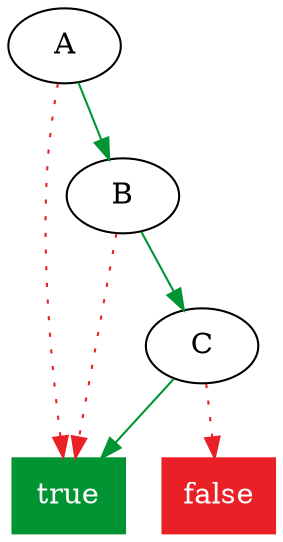 digraph G {

  id0 [label="false", shape=box, color="#ea2027", fontcolor="#ffffff", style=filled, fillcolor="#ea2027"]
  id1 [label="true", shape=box, color="#009432", fontcolor="#ffffff", style=filled, fillcolor="#009432"]
  id6 [label="C"]
  id18 [label="B"]
  id19 [label="A"]

  id6 -> id0 [color="#ea2027", fontcolor="#ea2027", style=dotted]
  id6 -> id1 [color="#009432", fontcolor="#009432", style=solid]
  id18 -> id1 [color="#ea2027", fontcolor="#ea2027", style=dotted]
  id18 -> id6 [color="#009432", fontcolor="#009432", style=solid]
  id19 -> id1 [color="#ea2027", fontcolor="#ea2027", style=dotted]
  id19 -> id18 [color="#009432", fontcolor="#009432", style=solid]
}

